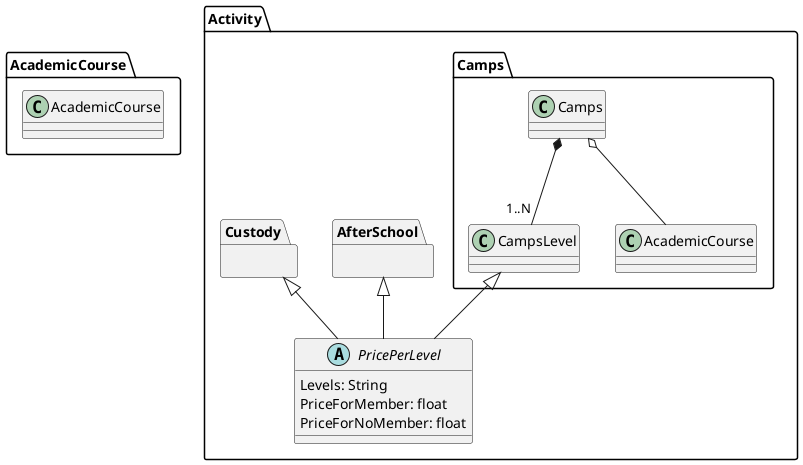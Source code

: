 @startuml
package AcademicCourse{
  class AcademicCourse
}
package Activity{
    package AfterSchool{}
    package Custody{}

    package Camps{
        class Camps
        class CampsLevel
        Camps *-- "1..N" CampsLevel: ""
        Camps o-- AcademicCourse
    }

    abstract class PricePerLevel{
        Levels: String
        PriceForMember: float
        PriceForNoMember: float
    }

    CampsLevel <|-- PricePerLevel
    Custody <|-- PricePerLevel
    AfterSchool <|-- PricePerLevel
}

@enduml
